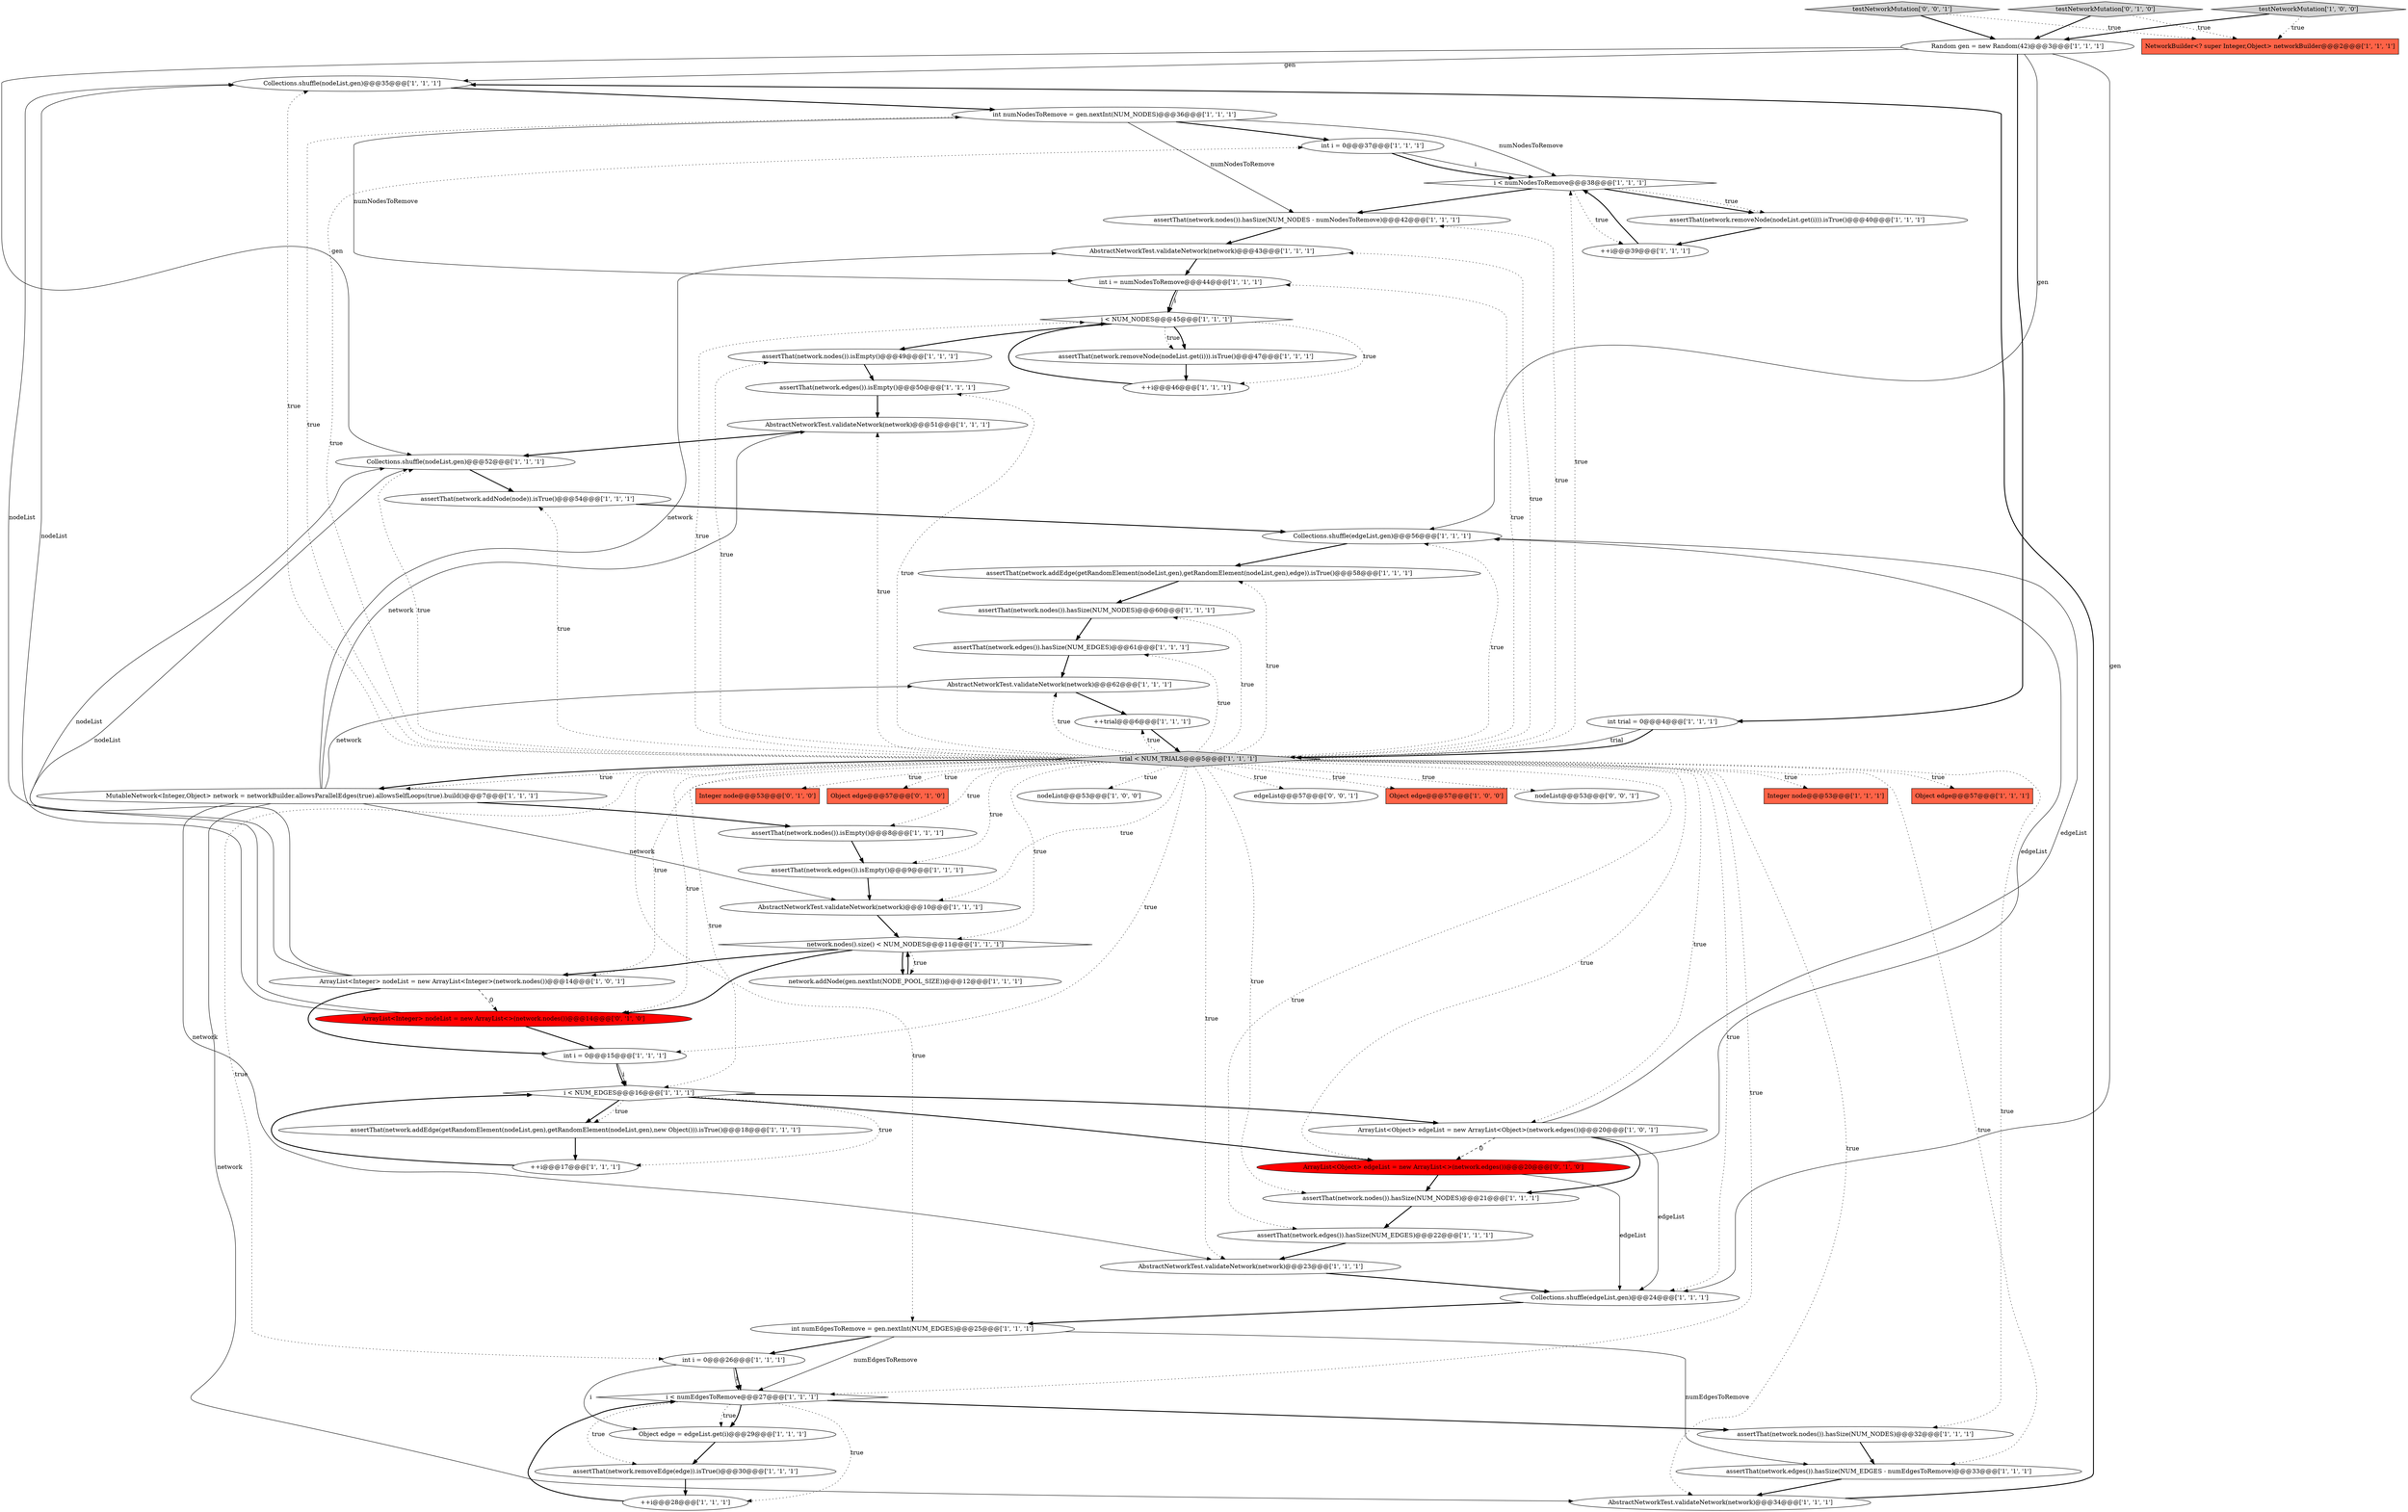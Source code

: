 digraph {
21 [style = filled, label = "Collections.shuffle(nodeList,gen)@@@35@@@['1', '1', '1']", fillcolor = white, shape = ellipse image = "AAA0AAABBB1BBB"];
16 [style = filled, label = "nodeList@@@53@@@['1', '0', '0']", fillcolor = white, shape = ellipse image = "AAA0AAABBB1BBB"];
1 [style = filled, label = "assertThat(network.nodes()).isEmpty()@@@8@@@['1', '1', '1']", fillcolor = white, shape = ellipse image = "AAA0AAABBB1BBB"];
59 [style = filled, label = "ArrayList<Object> edgeList = new ArrayList<>(network.edges())@@@20@@@['0', '1', '0']", fillcolor = red, shape = ellipse image = "AAA1AAABBB2BBB"];
0 [style = filled, label = "Collections.shuffle(nodeList,gen)@@@52@@@['1', '1', '1']", fillcolor = white, shape = ellipse image = "AAA0AAABBB1BBB"];
25 [style = filled, label = "int i = 0@@@15@@@['1', '1', '1']", fillcolor = white, shape = ellipse image = "AAA0AAABBB1BBB"];
40 [style = filled, label = "int i = 0@@@37@@@['1', '1', '1']", fillcolor = white, shape = ellipse image = "AAA0AAABBB1BBB"];
49 [style = filled, label = "assertThat(network.edges()).isEmpty()@@@9@@@['1', '1', '1']", fillcolor = white, shape = ellipse image = "AAA0AAABBB1BBB"];
51 [style = filled, label = "i < numEdgesToRemove@@@27@@@['1', '1', '1']", fillcolor = white, shape = diamond image = "AAA0AAABBB1BBB"];
36 [style = filled, label = "assertThat(network.nodes()).hasSize(NUM_NODES)@@@60@@@['1', '1', '1']", fillcolor = white, shape = ellipse image = "AAA0AAABBB1BBB"];
9 [style = filled, label = "i < NUM_NODES@@@45@@@['1', '1', '1']", fillcolor = white, shape = diamond image = "AAA0AAABBB1BBB"];
47 [style = filled, label = "trial < NUM_TRIALS@@@5@@@['1', '1', '1']", fillcolor = lightgray, shape = diamond image = "AAA0AAABBB1BBB"];
52 [style = filled, label = "assertThat(network.removeNode(nodeList.get(i))).isTrue()@@@40@@@['1', '1', '1']", fillcolor = white, shape = ellipse image = "AAA0AAABBB1BBB"];
63 [style = filled, label = "edgeList@@@57@@@['0', '0', '1']", fillcolor = white, shape = ellipse image = "AAA0AAABBB3BBB"];
11 [style = filled, label = "AbstractNetworkTest.validateNetwork(network)@@@62@@@['1', '1', '1']", fillcolor = white, shape = ellipse image = "AAA0AAABBB1BBB"];
39 [style = filled, label = "AbstractNetworkTest.validateNetwork(network)@@@51@@@['1', '1', '1']", fillcolor = white, shape = ellipse image = "AAA0AAABBB1BBB"];
13 [style = filled, label = "assertThat(network.nodes()).hasSize(NUM_NODES)@@@21@@@['1', '1', '1']", fillcolor = white, shape = ellipse image = "AAA0AAABBB1BBB"];
15 [style = filled, label = "Object edge = edgeList.get(i)@@@29@@@['1', '1', '1']", fillcolor = white, shape = ellipse image = "AAA0AAABBB1BBB"];
34 [style = filled, label = "assertThat(network.edges()).hasSize(NUM_EDGES)@@@22@@@['1', '1', '1']", fillcolor = white, shape = ellipse image = "AAA0AAABBB1BBB"];
56 [style = filled, label = "i < numNodesToRemove@@@38@@@['1', '1', '1']", fillcolor = white, shape = diamond image = "AAA0AAABBB1BBB"];
3 [style = filled, label = "Object edge@@@57@@@['1', '0', '0']", fillcolor = tomato, shape = box image = "AAA0AAABBB1BBB"];
44 [style = filled, label = "++i@@@28@@@['1', '1', '1']", fillcolor = white, shape = ellipse image = "AAA0AAABBB1BBB"];
62 [style = filled, label = "nodeList@@@53@@@['0', '0', '1']", fillcolor = white, shape = ellipse image = "AAA0AAABBB3BBB"];
64 [style = filled, label = "testNetworkMutation['0', '0', '1']", fillcolor = lightgray, shape = diamond image = "AAA0AAABBB3BBB"];
8 [style = filled, label = "++i@@@17@@@['1', '1', '1']", fillcolor = white, shape = ellipse image = "AAA0AAABBB1BBB"];
22 [style = filled, label = "network.addNode(gen.nextInt(NODE_POOL_SIZE))@@@12@@@['1', '1', '1']", fillcolor = white, shape = ellipse image = "AAA0AAABBB1BBB"];
24 [style = filled, label = "int numNodesToRemove = gen.nextInt(NUM_NODES)@@@36@@@['1', '1', '1']", fillcolor = white, shape = ellipse image = "AAA0AAABBB1BBB"];
20 [style = filled, label = "NetworkBuilder<? super Integer,Object> networkBuilder@@@2@@@['1', '1', '1']", fillcolor = tomato, shape = box image = "AAA0AAABBB1BBB"];
17 [style = filled, label = "i < NUM_EDGES@@@16@@@['1', '1', '1']", fillcolor = white, shape = diamond image = "AAA0AAABBB1BBB"];
43 [style = filled, label = "assertThat(network.addNode(node)).isTrue()@@@54@@@['1', '1', '1']", fillcolor = white, shape = ellipse image = "AAA0AAABBB1BBB"];
54 [style = filled, label = "AbstractNetworkTest.validateNetwork(network)@@@43@@@['1', '1', '1']", fillcolor = white, shape = ellipse image = "AAA0AAABBB1BBB"];
53 [style = filled, label = "AbstractNetworkTest.validateNetwork(network)@@@23@@@['1', '1', '1']", fillcolor = white, shape = ellipse image = "AAA0AAABBB1BBB"];
5 [style = filled, label = "int i = numNodesToRemove@@@44@@@['1', '1', '1']", fillcolor = white, shape = ellipse image = "AAA0AAABBB1BBB"];
50 [style = filled, label = "assertThat(network.nodes()).hasSize(NUM_NODES - numNodesToRemove)@@@42@@@['1', '1', '1']", fillcolor = white, shape = ellipse image = "AAA0AAABBB1BBB"];
58 [style = filled, label = "ArrayList<Integer> nodeList = new ArrayList<>(network.nodes())@@@14@@@['0', '1', '0']", fillcolor = red, shape = ellipse image = "AAA1AAABBB2BBB"];
33 [style = filled, label = "Integer node@@@53@@@['1', '1', '1']", fillcolor = tomato, shape = box image = "AAA0AAABBB1BBB"];
48 [style = filled, label = "AbstractNetworkTest.validateNetwork(network)@@@34@@@['1', '1', '1']", fillcolor = white, shape = ellipse image = "AAA0AAABBB1BBB"];
19 [style = filled, label = "assertThat(network.removeNode(nodeList.get(i))).isTrue()@@@47@@@['1', '1', '1']", fillcolor = white, shape = ellipse image = "AAA0AAABBB1BBB"];
42 [style = filled, label = "int trial = 0@@@4@@@['1', '1', '1']", fillcolor = white, shape = ellipse image = "AAA0AAABBB1BBB"];
14 [style = filled, label = "Collections.shuffle(edgeList,gen)@@@24@@@['1', '1', '1']", fillcolor = white, shape = ellipse image = "AAA0AAABBB1BBB"];
28 [style = filled, label = "AbstractNetworkTest.validateNetwork(network)@@@10@@@['1', '1', '1']", fillcolor = white, shape = ellipse image = "AAA0AAABBB1BBB"];
38 [style = filled, label = "++i@@@46@@@['1', '1', '1']", fillcolor = white, shape = ellipse image = "AAA0AAABBB1BBB"];
32 [style = filled, label = "int i = 0@@@26@@@['1', '1', '1']", fillcolor = white, shape = ellipse image = "AAA0AAABBB1BBB"];
35 [style = filled, label = "ArrayList<Object> edgeList = new ArrayList<Object>(network.edges())@@@20@@@['1', '0', '1']", fillcolor = white, shape = ellipse image = "AAA0AAABBB1BBB"];
45 [style = filled, label = "assertThat(network.addEdge(getRandomElement(nodeList,gen),getRandomElement(nodeList,gen),edge)).isTrue()@@@58@@@['1', '1', '1']", fillcolor = white, shape = ellipse image = "AAA0AAABBB1BBB"];
37 [style = filled, label = "Object edge@@@57@@@['1', '1', '1']", fillcolor = tomato, shape = box image = "AAA0AAABBB1BBB"];
55 [style = filled, label = "assertThat(network.edges()).isEmpty()@@@50@@@['1', '1', '1']", fillcolor = white, shape = ellipse image = "AAA0AAABBB1BBB"];
12 [style = filled, label = "assertThat(network.edges()).hasSize(NUM_EDGES - numEdgesToRemove)@@@33@@@['1', '1', '1']", fillcolor = white, shape = ellipse image = "AAA0AAABBB1BBB"];
31 [style = filled, label = "Collections.shuffle(edgeList,gen)@@@56@@@['1', '1', '1']", fillcolor = white, shape = ellipse image = "AAA0AAABBB1BBB"];
27 [style = filled, label = "assertThat(network.nodes()).hasSize(NUM_NODES)@@@32@@@['1', '1', '1']", fillcolor = white, shape = ellipse image = "AAA0AAABBB1BBB"];
46 [style = filled, label = "int numEdgesToRemove = gen.nextInt(NUM_EDGES)@@@25@@@['1', '1', '1']", fillcolor = white, shape = ellipse image = "AAA0AAABBB1BBB"];
2 [style = filled, label = "assertThat(network.edges()).hasSize(NUM_EDGES)@@@61@@@['1', '1', '1']", fillcolor = white, shape = ellipse image = "AAA0AAABBB1BBB"];
57 [style = filled, label = "Integer node@@@53@@@['0', '1', '0']", fillcolor = tomato, shape = box image = "AAA0AAABBB2BBB"];
61 [style = filled, label = "Object edge@@@57@@@['0', '1', '0']", fillcolor = tomato, shape = box image = "AAA0AAABBB2BBB"];
10 [style = filled, label = "assertThat(network.nodes()).isEmpty()@@@49@@@['1', '1', '1']", fillcolor = white, shape = ellipse image = "AAA0AAABBB1BBB"];
29 [style = filled, label = "ArrayList<Integer> nodeList = new ArrayList<Integer>(network.nodes())@@@14@@@['1', '0', '1']", fillcolor = white, shape = ellipse image = "AAA0AAABBB1BBB"];
7 [style = filled, label = "assertThat(network.addEdge(getRandomElement(nodeList,gen),getRandomElement(nodeList,gen),new Object())).isTrue()@@@18@@@['1', '1', '1']", fillcolor = white, shape = ellipse image = "AAA0AAABBB1BBB"];
23 [style = filled, label = "Random gen = new Random(42)@@@3@@@['1', '1', '1']", fillcolor = white, shape = ellipse image = "AAA0AAABBB1BBB"];
6 [style = filled, label = "++trial@@@6@@@['1', '1', '1']", fillcolor = white, shape = ellipse image = "AAA0AAABBB1BBB"];
30 [style = filled, label = "assertThat(network.removeEdge(edge)).isTrue()@@@30@@@['1', '1', '1']", fillcolor = white, shape = ellipse image = "AAA0AAABBB1BBB"];
26 [style = filled, label = "++i@@@39@@@['1', '1', '1']", fillcolor = white, shape = ellipse image = "AAA0AAABBB1BBB"];
4 [style = filled, label = "network.nodes().size() < NUM_NODES@@@11@@@['1', '1', '1']", fillcolor = white, shape = diamond image = "AAA0AAABBB1BBB"];
60 [style = filled, label = "testNetworkMutation['0', '1', '0']", fillcolor = lightgray, shape = diamond image = "AAA0AAABBB2BBB"];
18 [style = filled, label = "MutableNetwork<Integer,Object> network = networkBuilder.allowsParallelEdges(true).allowsSelfLoops(true).build()@@@7@@@['1', '1', '1']", fillcolor = white, shape = ellipse image = "AAA0AAABBB1BBB"];
41 [style = filled, label = "testNetworkMutation['1', '0', '0']", fillcolor = lightgray, shape = diamond image = "AAA0AAABBB1BBB"];
56->52 [style = bold, label=""];
5->9 [style = bold, label=""];
47->17 [style = dotted, label="true"];
47->34 [style = dotted, label="true"];
51->30 [style = dotted, label="true"];
21->24 [style = bold, label=""];
9->10 [style = bold, label=""];
7->8 [style = bold, label=""];
47->53 [style = dotted, label="true"];
47->37 [style = dotted, label="true"];
26->56 [style = bold, label=""];
22->4 [style = bold, label=""];
44->51 [style = bold, label=""];
18->53 [style = solid, label="network"];
17->8 [style = dotted, label="true"];
58->21 [style = solid, label="nodeList"];
47->1 [style = dotted, label="true"];
47->46 [style = dotted, label="true"];
36->2 [style = bold, label=""];
14->46 [style = bold, label=""];
18->48 [style = solid, label="network"];
48->21 [style = bold, label=""];
47->61 [style = dotted, label="true"];
24->50 [style = solid, label="numNodesToRemove"];
47->54 [style = dotted, label="true"];
50->54 [style = bold, label=""];
54->5 [style = bold, label=""];
51->15 [style = dotted, label="true"];
60->23 [style = bold, label=""];
17->35 [style = bold, label=""];
34->53 [style = bold, label=""];
5->9 [style = solid, label="i"];
46->51 [style = solid, label="numEdgesToRemove"];
13->34 [style = bold, label=""];
35->59 [style = dashed, label="0"];
18->39 [style = solid, label="network"];
29->58 [style = dashed, label="0"];
27->12 [style = bold, label=""];
47->12 [style = dotted, label="true"];
32->51 [style = solid, label="i"];
47->5 [style = dotted, label="true"];
47->28 [style = dotted, label="true"];
1->49 [style = bold, label=""];
12->48 [style = bold, label=""];
24->40 [style = bold, label=""];
42->47 [style = solid, label="trial"];
40->56 [style = solid, label="i"];
47->58 [style = dotted, label="true"];
47->59 [style = dotted, label="true"];
9->38 [style = dotted, label="true"];
18->28 [style = solid, label="network"];
23->14 [style = solid, label="gen"];
29->21 [style = solid, label="nodeList"];
8->17 [style = bold, label=""];
47->49 [style = dotted, label="true"];
47->24 [style = dotted, label="true"];
47->43 [style = dotted, label="true"];
47->3 [style = dotted, label="true"];
56->52 [style = dotted, label="true"];
18->1 [style = bold, label=""];
23->31 [style = solid, label="gen"];
58->25 [style = bold, label=""];
4->22 [style = dotted, label="true"];
56->50 [style = bold, label=""];
35->31 [style = solid, label="edgeList"];
51->27 [style = bold, label=""];
47->51 [style = dotted, label="true"];
47->36 [style = dotted, label="true"];
19->38 [style = bold, label=""];
6->47 [style = bold, label=""];
4->22 [style = bold, label=""];
32->51 [style = bold, label=""];
30->44 [style = bold, label=""];
52->26 [style = bold, label=""];
18->54 [style = solid, label="network"];
47->48 [style = dotted, label="true"];
32->15 [style = solid, label="i"];
40->56 [style = bold, label=""];
47->18 [style = bold, label=""];
0->43 [style = bold, label=""];
18->11 [style = solid, label="network"];
45->36 [style = bold, label=""];
38->9 [style = bold, label=""];
47->11 [style = dotted, label="true"];
42->47 [style = bold, label=""];
49->28 [style = bold, label=""];
4->29 [style = bold, label=""];
47->56 [style = dotted, label="true"];
55->39 [style = bold, label=""];
56->26 [style = dotted, label="true"];
25->17 [style = bold, label=""];
23->42 [style = bold, label=""];
47->32 [style = dotted, label="true"];
53->14 [style = bold, label=""];
24->5 [style = solid, label="numNodesToRemove"];
9->19 [style = dotted, label="true"];
4->58 [style = bold, label=""];
47->9 [style = dotted, label="true"];
47->33 [style = dotted, label="true"];
47->10 [style = dotted, label="true"];
47->29 [style = dotted, label="true"];
47->39 [style = dotted, label="true"];
47->50 [style = dotted, label="true"];
47->2 [style = dotted, label="true"];
9->19 [style = bold, label=""];
47->18 [style = dotted, label="true"];
35->14 [style = solid, label="edgeList"];
47->4 [style = dotted, label="true"];
47->21 [style = dotted, label="true"];
24->56 [style = solid, label="numNodesToRemove"];
47->0 [style = dotted, label="true"];
46->32 [style = bold, label=""];
2->11 [style = bold, label=""];
43->31 [style = bold, label=""];
59->31 [style = solid, label="edgeList"];
47->62 [style = dotted, label="true"];
11->6 [style = bold, label=""];
47->45 [style = dotted, label="true"];
29->25 [style = bold, label=""];
47->27 [style = dotted, label="true"];
15->30 [style = bold, label=""];
47->31 [style = dotted, label="true"];
10->55 [style = bold, label=""];
47->55 [style = dotted, label="true"];
46->12 [style = solid, label="numEdgesToRemove"];
41->20 [style = dotted, label="true"];
64->23 [style = bold, label=""];
17->7 [style = bold, label=""];
23->0 [style = solid, label="gen"];
39->0 [style = bold, label=""];
60->20 [style = dotted, label="true"];
23->21 [style = solid, label="gen"];
47->25 [style = dotted, label="true"];
47->35 [style = dotted, label="true"];
47->16 [style = dotted, label="true"];
59->13 [style = bold, label=""];
47->40 [style = dotted, label="true"];
47->14 [style = dotted, label="true"];
47->6 [style = dotted, label="true"];
47->63 [style = dotted, label="true"];
25->17 [style = solid, label="i"];
59->14 [style = solid, label="edgeList"];
17->7 [style = dotted, label="true"];
64->20 [style = dotted, label="true"];
51->15 [style = bold, label=""];
17->59 [style = bold, label=""];
47->13 [style = dotted, label="true"];
51->44 [style = dotted, label="true"];
47->57 [style = dotted, label="true"];
35->13 [style = bold, label=""];
41->23 [style = bold, label=""];
58->0 [style = solid, label="nodeList"];
31->45 [style = bold, label=""];
29->0 [style = solid, label="nodeList"];
28->4 [style = bold, label=""];
}
